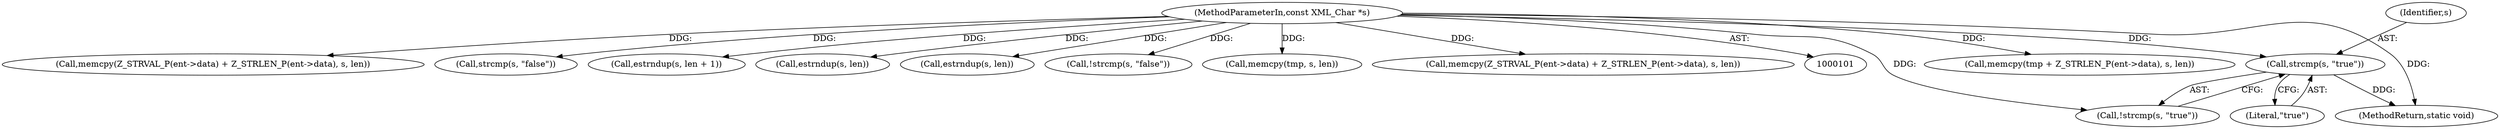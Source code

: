 digraph "0_php-src_426aeb2808955ee3d3f52e0cfb102834cdb836a5?w=1@API" {
"1000319" [label="(Call,strcmp(s, \"true\"))"];
"1000103" [label="(MethodParameterIn,const XML_Char *s)"];
"1000403" [label="(Call,memcpy(tmp + Z_STRLEN_P(ent->data), s, len))"];
"1000318" [label="(Call,!strcmp(s, \"true\"))"];
"1000183" [label="(Call,memcpy(Z_STRVAL_P(ent->data) + Z_STRLEN_P(ent->data), s, len))"];
"1000332" [label="(Call,strcmp(s, \"false\"))"];
"1000232" [label="(Call,estrndup(s, len + 1))"];
"1000305" [label="(Call,estrndup(s, len))"];
"1000321" [label="(Literal,\"true\")"];
"1000154" [label="(Call,estrndup(s, len))"];
"1000331" [label="(Call,!strcmp(s, \"false\"))"];
"1000103" [label="(MethodParameterIn,const XML_Char *s)"];
"1000477" [label="(MethodReturn,static void)"];
"1000320" [label="(Identifier,s)"];
"1000319" [label="(Call,strcmp(s, \"true\"))"];
"1000437" [label="(Call,memcpy(tmp, s, len))"];
"1000257" [label="(Call,memcpy(Z_STRVAL_P(ent->data) + Z_STRLEN_P(ent->data), s, len))"];
"1000319" -> "1000318"  [label="AST: "];
"1000319" -> "1000321"  [label="CFG: "];
"1000320" -> "1000319"  [label="AST: "];
"1000321" -> "1000319"  [label="AST: "];
"1000318" -> "1000319"  [label="CFG: "];
"1000319" -> "1000477"  [label="DDG: "];
"1000103" -> "1000319"  [label="DDG: "];
"1000103" -> "1000101"  [label="AST: "];
"1000103" -> "1000477"  [label="DDG: "];
"1000103" -> "1000154"  [label="DDG: "];
"1000103" -> "1000183"  [label="DDG: "];
"1000103" -> "1000232"  [label="DDG: "];
"1000103" -> "1000257"  [label="DDG: "];
"1000103" -> "1000305"  [label="DDG: "];
"1000103" -> "1000318"  [label="DDG: "];
"1000103" -> "1000331"  [label="DDG: "];
"1000103" -> "1000332"  [label="DDG: "];
"1000103" -> "1000403"  [label="DDG: "];
"1000103" -> "1000437"  [label="DDG: "];
}
